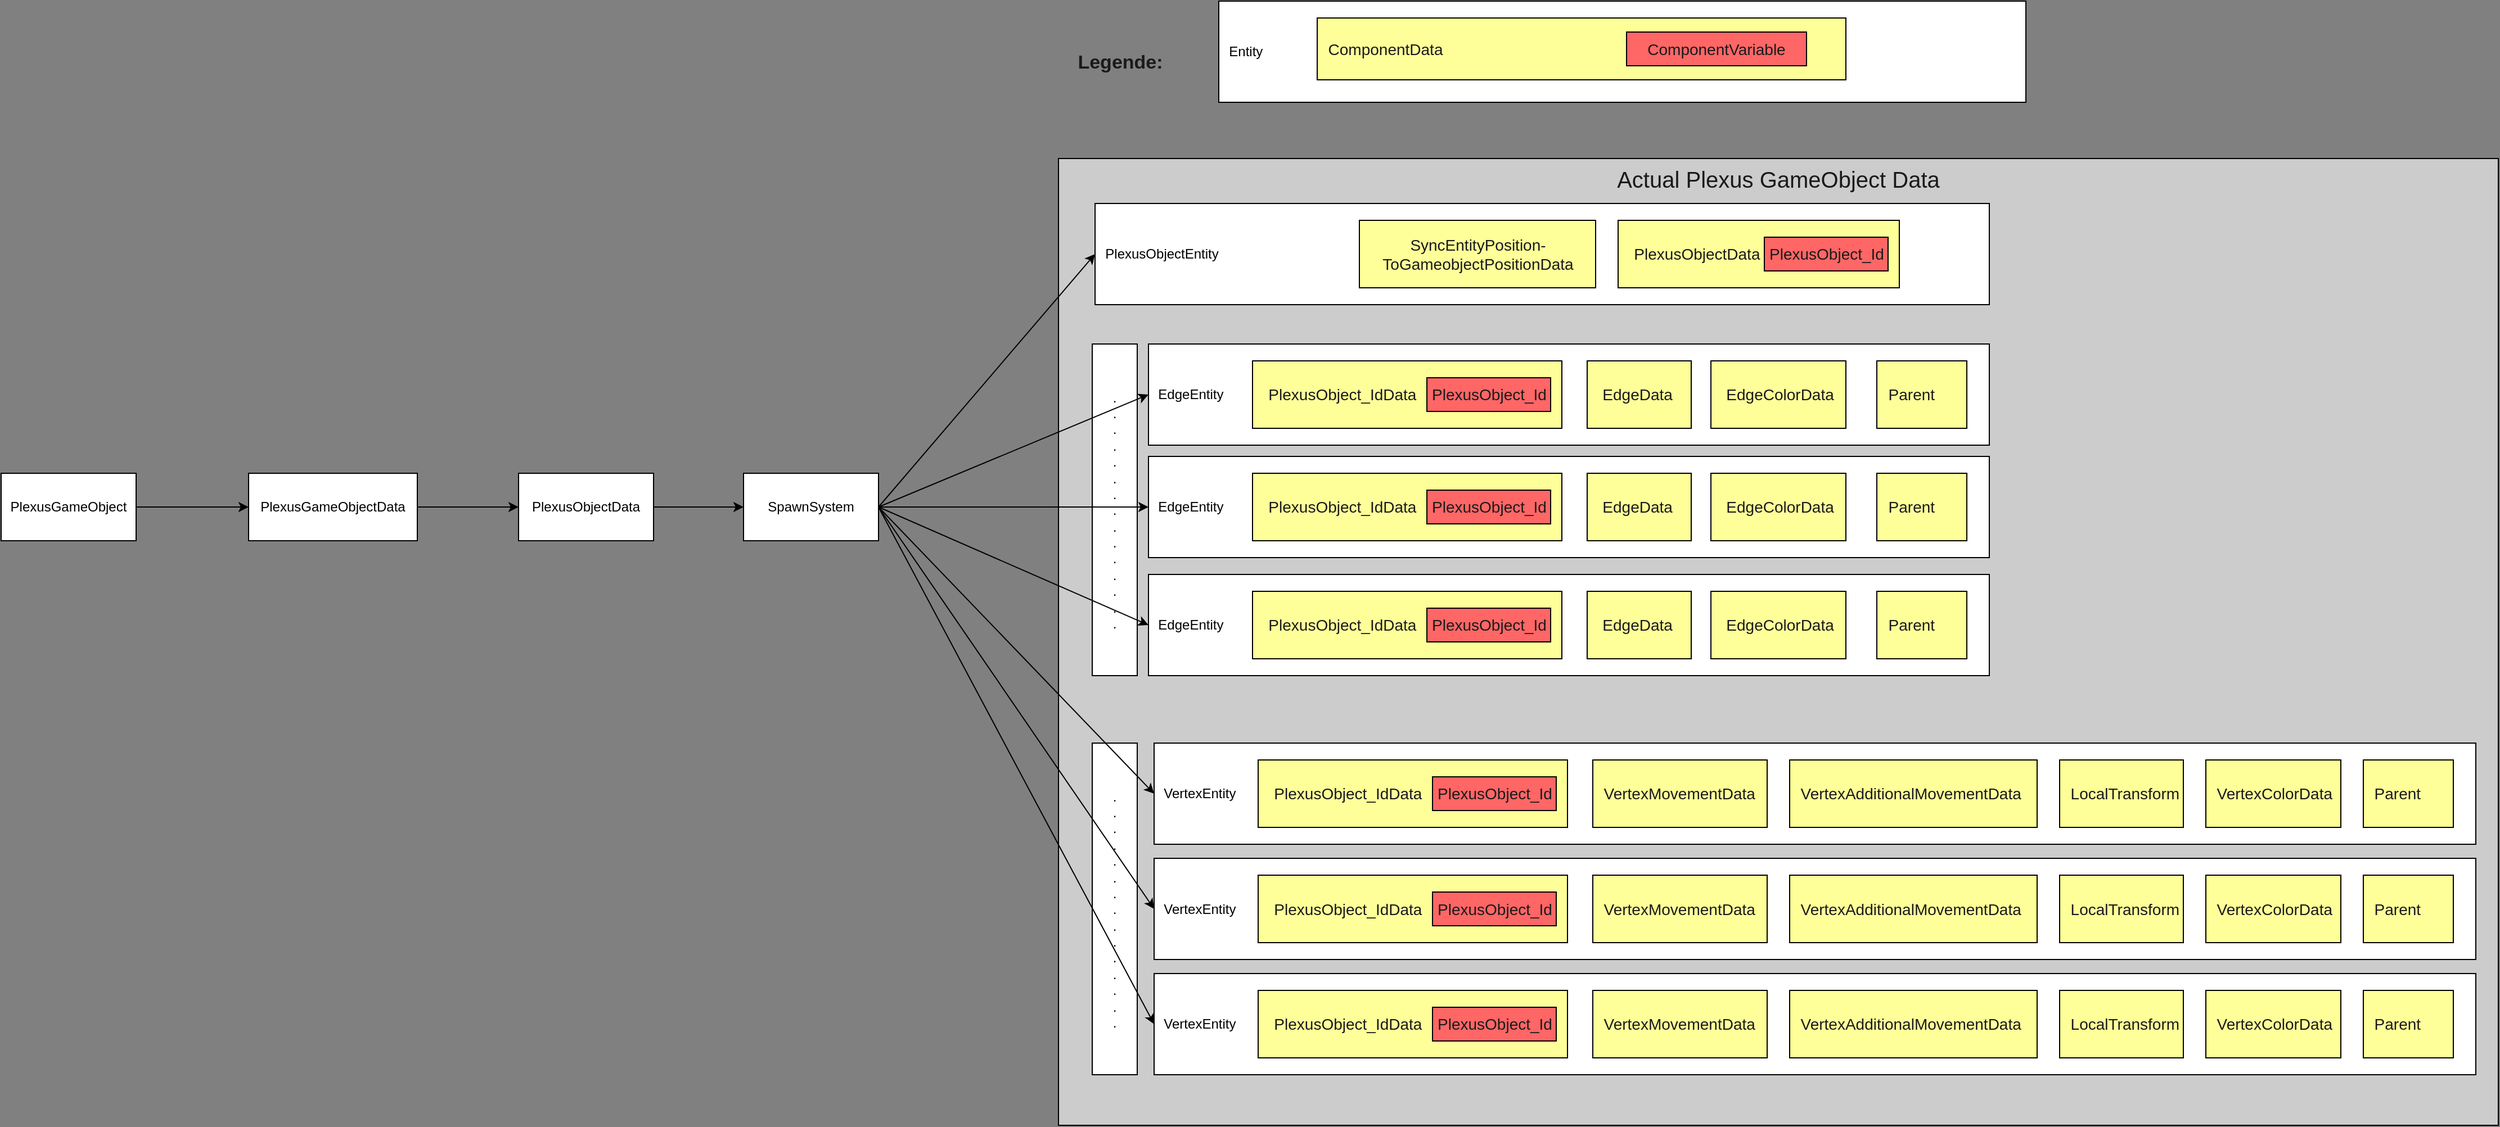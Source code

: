 <mxfile>
    <diagram id="-_sJZ-9OhW_i1UguKcxo" name="Page-1">
        <mxGraphModel dx="1929" dy="775" grid="1" gridSize="10" guides="1" tooltips="1" connect="1" arrows="1" fold="1" page="1" pageScale="1" pageWidth="850" pageHeight="1100" background="#808080" math="0" shadow="0">
            <root>
                <mxCell id="0"/>
                <mxCell id="1" parent="0"/>
                <mxCell id="34" value="Actual Plexus GameObject Data" style="rounded=0;whiteSpace=wrap;html=1;fillColor=#CCCCCC;fontColor=#1A1A1A;verticalAlign=top;fontSize=20;" parent="1" vertex="1">
                    <mxGeometry x="880" y="160" width="1280" height="860" as="geometry"/>
                </mxCell>
                <mxCell id="2" value="PlexusGameObject" style="rounded=0;whiteSpace=wrap;html=1;" parent="1" vertex="1">
                    <mxGeometry x="-60" y="440" width="120" height="60" as="geometry"/>
                </mxCell>
                <mxCell id="4" value="" style="endArrow=classic;html=1;exitX=1;exitY=0.5;exitDx=0;exitDy=0;" parent="1" source="2" edge="1">
                    <mxGeometry width="50" height="50" relative="1" as="geometry">
                        <mxPoint x="110" y="530" as="sourcePoint"/>
                        <mxPoint x="160" y="470" as="targetPoint"/>
                    </mxGeometry>
                </mxCell>
                <mxCell id="9" value="PlexusGameObjectData" style="rounded=0;whiteSpace=wrap;html=1;" parent="1" vertex="1">
                    <mxGeometry x="160" y="440" width="150" height="60" as="geometry"/>
                </mxCell>
                <mxCell id="10" value="" style="endArrow=classic;html=1;exitX=1;exitY=0.5;exitDx=0;exitDy=0;" parent="1" source="9" edge="1">
                    <mxGeometry width="50" height="50" relative="1" as="geometry">
                        <mxPoint x="350" y="520" as="sourcePoint"/>
                        <mxPoint x="400" y="470" as="targetPoint"/>
                    </mxGeometry>
                </mxCell>
                <mxCell id="95" style="edgeStyle=none;html=1;exitX=1;exitY=0.5;exitDx=0;exitDy=0;entryX=0;entryY=0.5;entryDx=0;entryDy=0;" edge="1" parent="1" source="11" target="12">
                    <mxGeometry relative="1" as="geometry"/>
                </mxCell>
                <mxCell id="11" value="PlexusObjectData" style="rounded=0;whiteSpace=wrap;html=1;" parent="1" vertex="1">
                    <mxGeometry x="400" y="440" width="120" height="60" as="geometry"/>
                </mxCell>
                <mxCell id="12" value="SpawnSystem" style="rounded=0;whiteSpace=wrap;html=1;" parent="1" vertex="1">
                    <mxGeometry x="600" y="440" width="120" height="60" as="geometry"/>
                </mxCell>
                <mxCell id="13" value="&amp;nbsp; PlexusObjectEntity" style="rounded=0;whiteSpace=wrap;html=1;align=left;" parent="1" vertex="1">
                    <mxGeometry x="912.5" y="200" width="795" height="90" as="geometry"/>
                </mxCell>
                <mxCell id="17" value="&amp;nbsp; EdgeEntity" style="rounded=0;whiteSpace=wrap;html=1;align=left;" parent="1" vertex="1">
                    <mxGeometry x="960" y="325" width="747.5" height="90" as="geometry"/>
                </mxCell>
                <mxCell id="35" value="SyncEntityPosition-ToGameobjectPositionData" style="rounded=0;whiteSpace=wrap;html=1;fontSize=14;fontColor=#1A1A1A;fillColor=#FFFF99;" parent="1" vertex="1">
                    <mxGeometry x="1147.5" y="215" width="210" height="60" as="geometry"/>
                </mxCell>
                <mxCell id="36" value="&amp;nbsp; &amp;nbsp;PlexusObjectData" style="rounded=0;whiteSpace=wrap;html=1;fontSize=14;fontColor=#1A1A1A;fillColor=#FFFF99;align=left;" parent="1" vertex="1">
                    <mxGeometry x="1377.5" y="215" width="250" height="60" as="geometry"/>
                </mxCell>
                <mxCell id="37" value="PlexusObject_Id" style="rounded=0;whiteSpace=wrap;html=1;fontSize=14;fontColor=#1A1A1A;fillColor=#FF6666;" parent="1" vertex="1">
                    <mxGeometry x="1507.5" y="230" width="110" height="30" as="geometry"/>
                </mxCell>
                <mxCell id="38" value="&amp;nbsp; Entity" style="rounded=0;whiteSpace=wrap;html=1;align=left;" parent="1" vertex="1">
                    <mxGeometry x="1022.5" y="20" width="717.5" height="90" as="geometry"/>
                </mxCell>
                <mxCell id="39" value="&amp;nbsp; ComponentData" style="rounded=0;whiteSpace=wrap;html=1;fontSize=14;fontColor=#1A1A1A;fillColor=#FFFF99;align=left;" parent="1" vertex="1">
                    <mxGeometry x="1110" y="35" width="470" height="55" as="geometry"/>
                </mxCell>
                <mxCell id="40" value="ComponentVariable" style="rounded=0;whiteSpace=wrap;html=1;fontSize=14;fontColor=#1A1A1A;fillColor=#FF6666;" parent="1" vertex="1">
                    <mxGeometry x="1385" y="47.5" width="160" height="30" as="geometry"/>
                </mxCell>
                <mxCell id="44" value="Legende:" style="text;html=1;strokeColor=none;fillColor=none;align=center;verticalAlign=middle;whiteSpace=wrap;rounded=0;fontSize=17;fontColor=#1A1A1A;fontStyle=1" parent="1" vertex="1">
                    <mxGeometry x="905" y="60" width="60" height="30" as="geometry"/>
                </mxCell>
                <mxCell id="45" value="&amp;nbsp; &amp;nbsp;PlexusObject_IdData" style="rounded=0;whiteSpace=wrap;html=1;fontSize=14;fontColor=#1A1A1A;fillColor=#FFFF99;align=left;" vertex="1" parent="1">
                    <mxGeometry x="1052.5" y="340" width="275" height="60" as="geometry"/>
                </mxCell>
                <mxCell id="46" value="PlexusObject_Id" style="rounded=0;whiteSpace=wrap;html=1;fontSize=14;fontColor=#1A1A1A;fillColor=#FF6666;" vertex="1" parent="1">
                    <mxGeometry x="1207.5" y="355" width="110" height="30" as="geometry"/>
                </mxCell>
                <mxCell id="47" value="&amp;nbsp; &amp;nbsp;EdgeData" style="rounded=0;whiteSpace=wrap;html=1;fontSize=14;fontColor=#1A1A1A;fillColor=#FFFF99;align=left;" vertex="1" parent="1">
                    <mxGeometry x="1350" y="340" width="92.5" height="60" as="geometry"/>
                </mxCell>
                <mxCell id="48" value="&amp;nbsp; &amp;nbsp;EdgeColorData" style="rounded=0;whiteSpace=wrap;html=1;fontSize=14;fontColor=#1A1A1A;fillColor=#FFFF99;align=left;" vertex="1" parent="1">
                    <mxGeometry x="1460" y="340" width="120" height="60" as="geometry"/>
                </mxCell>
                <mxCell id="49" value="&amp;nbsp; Parent" style="rounded=0;whiteSpace=wrap;html=1;fontSize=14;fontColor=#1A1A1A;fillColor=#FFFF99;align=left;" vertex="1" parent="1">
                    <mxGeometry x="1607.5" y="340" width="80" height="60" as="geometry"/>
                </mxCell>
                <mxCell id="50" value="&amp;nbsp; EdgeEntity" style="rounded=0;whiteSpace=wrap;html=1;align=left;" vertex="1" parent="1">
                    <mxGeometry x="960" y="425" width="747.5" height="90" as="geometry"/>
                </mxCell>
                <mxCell id="51" value="&amp;nbsp; &amp;nbsp;PlexusObject_IdData" style="rounded=0;whiteSpace=wrap;html=1;fontSize=14;fontColor=#1A1A1A;fillColor=#FFFF99;align=left;" vertex="1" parent="1">
                    <mxGeometry x="1052.5" y="440" width="275" height="60" as="geometry"/>
                </mxCell>
                <mxCell id="52" value="PlexusObject_Id" style="rounded=0;whiteSpace=wrap;html=1;fontSize=14;fontColor=#1A1A1A;fillColor=#FF6666;" vertex="1" parent="1">
                    <mxGeometry x="1207.5" y="455" width="110" height="30" as="geometry"/>
                </mxCell>
                <mxCell id="53" value="&amp;nbsp; &amp;nbsp;EdgeData" style="rounded=0;whiteSpace=wrap;html=1;fontSize=14;fontColor=#1A1A1A;fillColor=#FFFF99;align=left;" vertex="1" parent="1">
                    <mxGeometry x="1350" y="440" width="92.5" height="60" as="geometry"/>
                </mxCell>
                <mxCell id="54" value="&amp;nbsp; &amp;nbsp;EdgeColorData" style="rounded=0;whiteSpace=wrap;html=1;fontSize=14;fontColor=#1A1A1A;fillColor=#FFFF99;align=left;" vertex="1" parent="1">
                    <mxGeometry x="1460" y="440" width="120" height="60" as="geometry"/>
                </mxCell>
                <mxCell id="55" value="&amp;nbsp; Parent" style="rounded=0;whiteSpace=wrap;html=1;fontSize=14;fontColor=#1A1A1A;fillColor=#FFFF99;align=left;" vertex="1" parent="1">
                    <mxGeometry x="1607.5" y="440" width="80" height="60" as="geometry"/>
                </mxCell>
                <mxCell id="56" value="&amp;nbsp; EdgeEntity" style="rounded=0;whiteSpace=wrap;html=1;align=left;" vertex="1" parent="1">
                    <mxGeometry x="960" y="530" width="747.5" height="90" as="geometry"/>
                </mxCell>
                <mxCell id="57" value="&amp;nbsp; &amp;nbsp;PlexusObject_IdData" style="rounded=0;whiteSpace=wrap;html=1;fontSize=14;fontColor=#1A1A1A;fillColor=#FFFF99;align=left;" vertex="1" parent="1">
                    <mxGeometry x="1052.5" y="545" width="275" height="60" as="geometry"/>
                </mxCell>
                <mxCell id="58" value="PlexusObject_Id" style="rounded=0;whiteSpace=wrap;html=1;fontSize=14;fontColor=#1A1A1A;fillColor=#FF6666;" vertex="1" parent="1">
                    <mxGeometry x="1207.5" y="560" width="110" height="30" as="geometry"/>
                </mxCell>
                <mxCell id="59" value="&amp;nbsp; &amp;nbsp;EdgeData" style="rounded=0;whiteSpace=wrap;html=1;fontSize=14;fontColor=#1A1A1A;fillColor=#FFFF99;align=left;" vertex="1" parent="1">
                    <mxGeometry x="1350" y="545" width="92.5" height="60" as="geometry"/>
                </mxCell>
                <mxCell id="60" value="&amp;nbsp; &amp;nbsp;EdgeColorData" style="rounded=0;whiteSpace=wrap;html=1;fontSize=14;fontColor=#1A1A1A;fillColor=#FFFF99;align=left;" vertex="1" parent="1">
                    <mxGeometry x="1460" y="545" width="120" height="60" as="geometry"/>
                </mxCell>
                <mxCell id="61" value="&amp;nbsp; Parent" style="rounded=0;whiteSpace=wrap;html=1;fontSize=14;fontColor=#1A1A1A;fillColor=#FFFF99;align=left;" vertex="1" parent="1">
                    <mxGeometry x="1607.5" y="545" width="80" height="60" as="geometry"/>
                </mxCell>
                <mxCell id="62" value=".&lt;br&gt;.&lt;br&gt;.&lt;br&gt;.&lt;br&gt;.&lt;br&gt;.&lt;br&gt;.&lt;br&gt;.&lt;br&gt;.&lt;br&gt;.&lt;br&gt;.&lt;br&gt;.&lt;br&gt;.&lt;br&gt;.&lt;br&gt;.&lt;br&gt;" style="rounded=0;whiteSpace=wrap;html=1;" vertex="1" parent="1">
                    <mxGeometry x="910" y="325" width="40" height="295" as="geometry"/>
                </mxCell>
                <mxCell id="63" value="&amp;nbsp; VertexEntity" style="rounded=0;whiteSpace=wrap;html=1;align=left;" vertex="1" parent="1">
                    <mxGeometry x="965" y="680" width="1175" height="90" as="geometry"/>
                </mxCell>
                <mxCell id="64" value="&amp;nbsp; &amp;nbsp;PlexusObject_IdData" style="rounded=0;whiteSpace=wrap;html=1;fontSize=14;fontColor=#1A1A1A;fillColor=#FFFF99;align=left;" vertex="1" parent="1">
                    <mxGeometry x="1057.5" y="695" width="275" height="60" as="geometry"/>
                </mxCell>
                <mxCell id="65" value="PlexusObject_Id" style="rounded=0;whiteSpace=wrap;html=1;fontSize=14;fontColor=#1A1A1A;fillColor=#FF6666;" vertex="1" parent="1">
                    <mxGeometry x="1212.5" y="710" width="110" height="30" as="geometry"/>
                </mxCell>
                <mxCell id="66" value="&amp;nbsp; VertexMovementData" style="rounded=0;whiteSpace=wrap;html=1;fontSize=14;fontColor=#1A1A1A;fillColor=#FFFF99;align=left;" vertex="1" parent="1">
                    <mxGeometry x="1355" y="695" width="155" height="60" as="geometry"/>
                </mxCell>
                <mxCell id="67" value="&amp;nbsp; VertexColorData" style="rounded=0;whiteSpace=wrap;html=1;fontSize=14;fontColor=#1A1A1A;fillColor=#FFFF99;align=left;" vertex="1" parent="1">
                    <mxGeometry x="1900" y="695" width="120" height="60" as="geometry"/>
                </mxCell>
                <mxCell id="68" value="&amp;nbsp; Parent" style="rounded=0;whiteSpace=wrap;html=1;fontSize=14;fontColor=#1A1A1A;fillColor=#FFFF99;align=left;" vertex="1" parent="1">
                    <mxGeometry x="2040" y="695" width="80" height="60" as="geometry"/>
                </mxCell>
                <mxCell id="69" value="&amp;nbsp; LocalTransform" style="rounded=0;whiteSpace=wrap;html=1;fontSize=14;fontColor=#1A1A1A;fillColor=#FFFF99;align=left;" vertex="1" parent="1">
                    <mxGeometry x="1770" y="695" width="110" height="60" as="geometry"/>
                </mxCell>
                <mxCell id="70" value="&amp;nbsp; VertexAdditionalMovementData" style="rounded=0;whiteSpace=wrap;html=1;fontSize=14;fontColor=#1A1A1A;fillColor=#FFFF99;align=left;" vertex="1" parent="1">
                    <mxGeometry x="1530" y="695" width="220" height="60" as="geometry"/>
                </mxCell>
                <mxCell id="71" value=".&lt;br&gt;.&lt;br&gt;.&lt;br&gt;.&lt;br&gt;.&lt;br&gt;.&lt;br&gt;.&lt;br&gt;.&lt;br&gt;.&lt;br&gt;.&lt;br&gt;.&lt;br&gt;.&lt;br&gt;.&lt;br&gt;.&lt;br&gt;.&lt;br&gt;" style="rounded=0;whiteSpace=wrap;html=1;" vertex="1" parent="1">
                    <mxGeometry x="910" y="680" width="40" height="295" as="geometry"/>
                </mxCell>
                <mxCell id="72" value="&amp;nbsp; VertexEntity" style="rounded=0;whiteSpace=wrap;html=1;align=left;" vertex="1" parent="1">
                    <mxGeometry x="965" y="782.5" width="1175" height="90" as="geometry"/>
                </mxCell>
                <mxCell id="73" value="&amp;nbsp; &amp;nbsp;PlexusObject_IdData" style="rounded=0;whiteSpace=wrap;html=1;fontSize=14;fontColor=#1A1A1A;fillColor=#FFFF99;align=left;" vertex="1" parent="1">
                    <mxGeometry x="1057.5" y="797.5" width="275" height="60" as="geometry"/>
                </mxCell>
                <mxCell id="74" value="PlexusObject_Id" style="rounded=0;whiteSpace=wrap;html=1;fontSize=14;fontColor=#1A1A1A;fillColor=#FF6666;" vertex="1" parent="1">
                    <mxGeometry x="1212.5" y="812.5" width="110" height="30" as="geometry"/>
                </mxCell>
                <mxCell id="75" value="&amp;nbsp; VertexMovementData" style="rounded=0;whiteSpace=wrap;html=1;fontSize=14;fontColor=#1A1A1A;fillColor=#FFFF99;align=left;" vertex="1" parent="1">
                    <mxGeometry x="1355" y="797.5" width="155" height="60" as="geometry"/>
                </mxCell>
                <mxCell id="76" value="&amp;nbsp; VertexColorData" style="rounded=0;whiteSpace=wrap;html=1;fontSize=14;fontColor=#1A1A1A;fillColor=#FFFF99;align=left;" vertex="1" parent="1">
                    <mxGeometry x="1900" y="797.5" width="120" height="60" as="geometry"/>
                </mxCell>
                <mxCell id="77" value="&amp;nbsp; Parent" style="rounded=0;whiteSpace=wrap;html=1;fontSize=14;fontColor=#1A1A1A;fillColor=#FFFF99;align=left;" vertex="1" parent="1">
                    <mxGeometry x="2040" y="797.5" width="80" height="60" as="geometry"/>
                </mxCell>
                <mxCell id="78" value="&amp;nbsp; LocalTransform" style="rounded=0;whiteSpace=wrap;html=1;fontSize=14;fontColor=#1A1A1A;fillColor=#FFFF99;align=left;" vertex="1" parent="1">
                    <mxGeometry x="1770" y="797.5" width="110" height="60" as="geometry"/>
                </mxCell>
                <mxCell id="79" value="&amp;nbsp; VertexAdditionalMovementData" style="rounded=0;whiteSpace=wrap;html=1;fontSize=14;fontColor=#1A1A1A;fillColor=#FFFF99;align=left;" vertex="1" parent="1">
                    <mxGeometry x="1530" y="797.5" width="220" height="60" as="geometry"/>
                </mxCell>
                <mxCell id="80" value="&amp;nbsp; VertexEntity" style="rounded=0;whiteSpace=wrap;html=1;align=left;" vertex="1" parent="1">
                    <mxGeometry x="965" y="885" width="1175" height="90" as="geometry"/>
                </mxCell>
                <mxCell id="81" value="&amp;nbsp; &amp;nbsp;PlexusObject_IdData" style="rounded=0;whiteSpace=wrap;html=1;fontSize=14;fontColor=#1A1A1A;fillColor=#FFFF99;align=left;" vertex="1" parent="1">
                    <mxGeometry x="1057.5" y="900" width="275" height="60" as="geometry"/>
                </mxCell>
                <mxCell id="82" value="PlexusObject_Id" style="rounded=0;whiteSpace=wrap;html=1;fontSize=14;fontColor=#1A1A1A;fillColor=#FF6666;" vertex="1" parent="1">
                    <mxGeometry x="1212.5" y="915" width="110" height="30" as="geometry"/>
                </mxCell>
                <mxCell id="83" value="&amp;nbsp; VertexMovementData" style="rounded=0;whiteSpace=wrap;html=1;fontSize=14;fontColor=#1A1A1A;fillColor=#FFFF99;align=left;" vertex="1" parent="1">
                    <mxGeometry x="1355" y="900" width="155" height="60" as="geometry"/>
                </mxCell>
                <mxCell id="84" value="&amp;nbsp; VertexColorData" style="rounded=0;whiteSpace=wrap;html=1;fontSize=14;fontColor=#1A1A1A;fillColor=#FFFF99;align=left;" vertex="1" parent="1">
                    <mxGeometry x="1900" y="900" width="120" height="60" as="geometry"/>
                </mxCell>
                <mxCell id="85" value="&amp;nbsp; Parent" style="rounded=0;whiteSpace=wrap;html=1;fontSize=14;fontColor=#1A1A1A;fillColor=#FFFF99;align=left;" vertex="1" parent="1">
                    <mxGeometry x="2040" y="900" width="80" height="60" as="geometry"/>
                </mxCell>
                <mxCell id="86" value="&amp;nbsp; LocalTransform" style="rounded=0;whiteSpace=wrap;html=1;fontSize=14;fontColor=#1A1A1A;fillColor=#FFFF99;align=left;" vertex="1" parent="1">
                    <mxGeometry x="1770" y="900" width="110" height="60" as="geometry"/>
                </mxCell>
                <mxCell id="87" value="&amp;nbsp; VertexAdditionalMovementData" style="rounded=0;whiteSpace=wrap;html=1;fontSize=14;fontColor=#1A1A1A;fillColor=#FFFF99;align=left;" vertex="1" parent="1">
                    <mxGeometry x="1530" y="900" width="220" height="60" as="geometry"/>
                </mxCell>
                <mxCell id="88" value="" style="endArrow=classic;html=1;exitX=1;exitY=0.5;exitDx=0;exitDy=0;entryX=0;entryY=0.5;entryDx=0;entryDy=0;" edge="1" parent="1" source="12" target="50">
                    <mxGeometry width="50" height="50" relative="1" as="geometry">
                        <mxPoint x="670" y="610" as="sourcePoint"/>
                        <mxPoint x="720" y="560" as="targetPoint"/>
                    </mxGeometry>
                </mxCell>
                <mxCell id="89" value="" style="endArrow=classic;html=1;exitX=1;exitY=0.5;exitDx=0;exitDy=0;entryX=0;entryY=0.5;entryDx=0;entryDy=0;" edge="1" parent="1" source="12" target="72">
                    <mxGeometry width="50" height="50" relative="1" as="geometry">
                        <mxPoint x="730" y="640" as="sourcePoint"/>
                        <mxPoint x="780" y="590" as="targetPoint"/>
                    </mxGeometry>
                </mxCell>
                <mxCell id="90" value="" style="endArrow=classic;html=1;exitX=1;exitY=0.5;exitDx=0;exitDy=0;entryX=0;entryY=0.5;entryDx=0;entryDy=0;" edge="1" parent="1" source="12" target="17">
                    <mxGeometry width="50" height="50" relative="1" as="geometry">
                        <mxPoint x="650" y="620" as="sourcePoint"/>
                        <mxPoint x="700" y="570" as="targetPoint"/>
                    </mxGeometry>
                </mxCell>
                <mxCell id="91" value="" style="endArrow=classic;html=1;exitX=1;exitY=0.5;exitDx=0;exitDy=0;entryX=0;entryY=0.5;entryDx=0;entryDy=0;" edge="1" parent="1" source="12" target="56">
                    <mxGeometry width="50" height="50" relative="1" as="geometry">
                        <mxPoint x="710" y="660" as="sourcePoint"/>
                        <mxPoint x="760" y="610" as="targetPoint"/>
                    </mxGeometry>
                </mxCell>
                <mxCell id="92" value="" style="endArrow=classic;html=1;exitX=1;exitY=0.5;exitDx=0;exitDy=0;entryX=0;entryY=0.5;entryDx=0;entryDy=0;" edge="1" parent="1" source="12" target="63">
                    <mxGeometry width="50" height="50" relative="1" as="geometry">
                        <mxPoint x="700" y="670" as="sourcePoint"/>
                        <mxPoint x="750" y="620" as="targetPoint"/>
                    </mxGeometry>
                </mxCell>
                <mxCell id="93" value="" style="endArrow=classic;html=1;exitX=1;exitY=0.5;exitDx=0;exitDy=0;entryX=0;entryY=0.5;entryDx=0;entryDy=0;" edge="1" parent="1" source="12" target="80">
                    <mxGeometry width="50" height="50" relative="1" as="geometry">
                        <mxPoint x="660" y="680" as="sourcePoint"/>
                        <mxPoint x="710" y="630" as="targetPoint"/>
                    </mxGeometry>
                </mxCell>
                <mxCell id="94" value="" style="endArrow=classic;html=1;exitX=1;exitY=0.5;exitDx=0;exitDy=0;entryX=0;entryY=0.5;entryDx=0;entryDy=0;" edge="1" parent="1" source="12" target="13">
                    <mxGeometry width="50" height="50" relative="1" as="geometry">
                        <mxPoint x="740" y="380" as="sourcePoint"/>
                        <mxPoint x="790" y="330" as="targetPoint"/>
                    </mxGeometry>
                </mxCell>
            </root>
        </mxGraphModel>
    </diagram>
</mxfile>